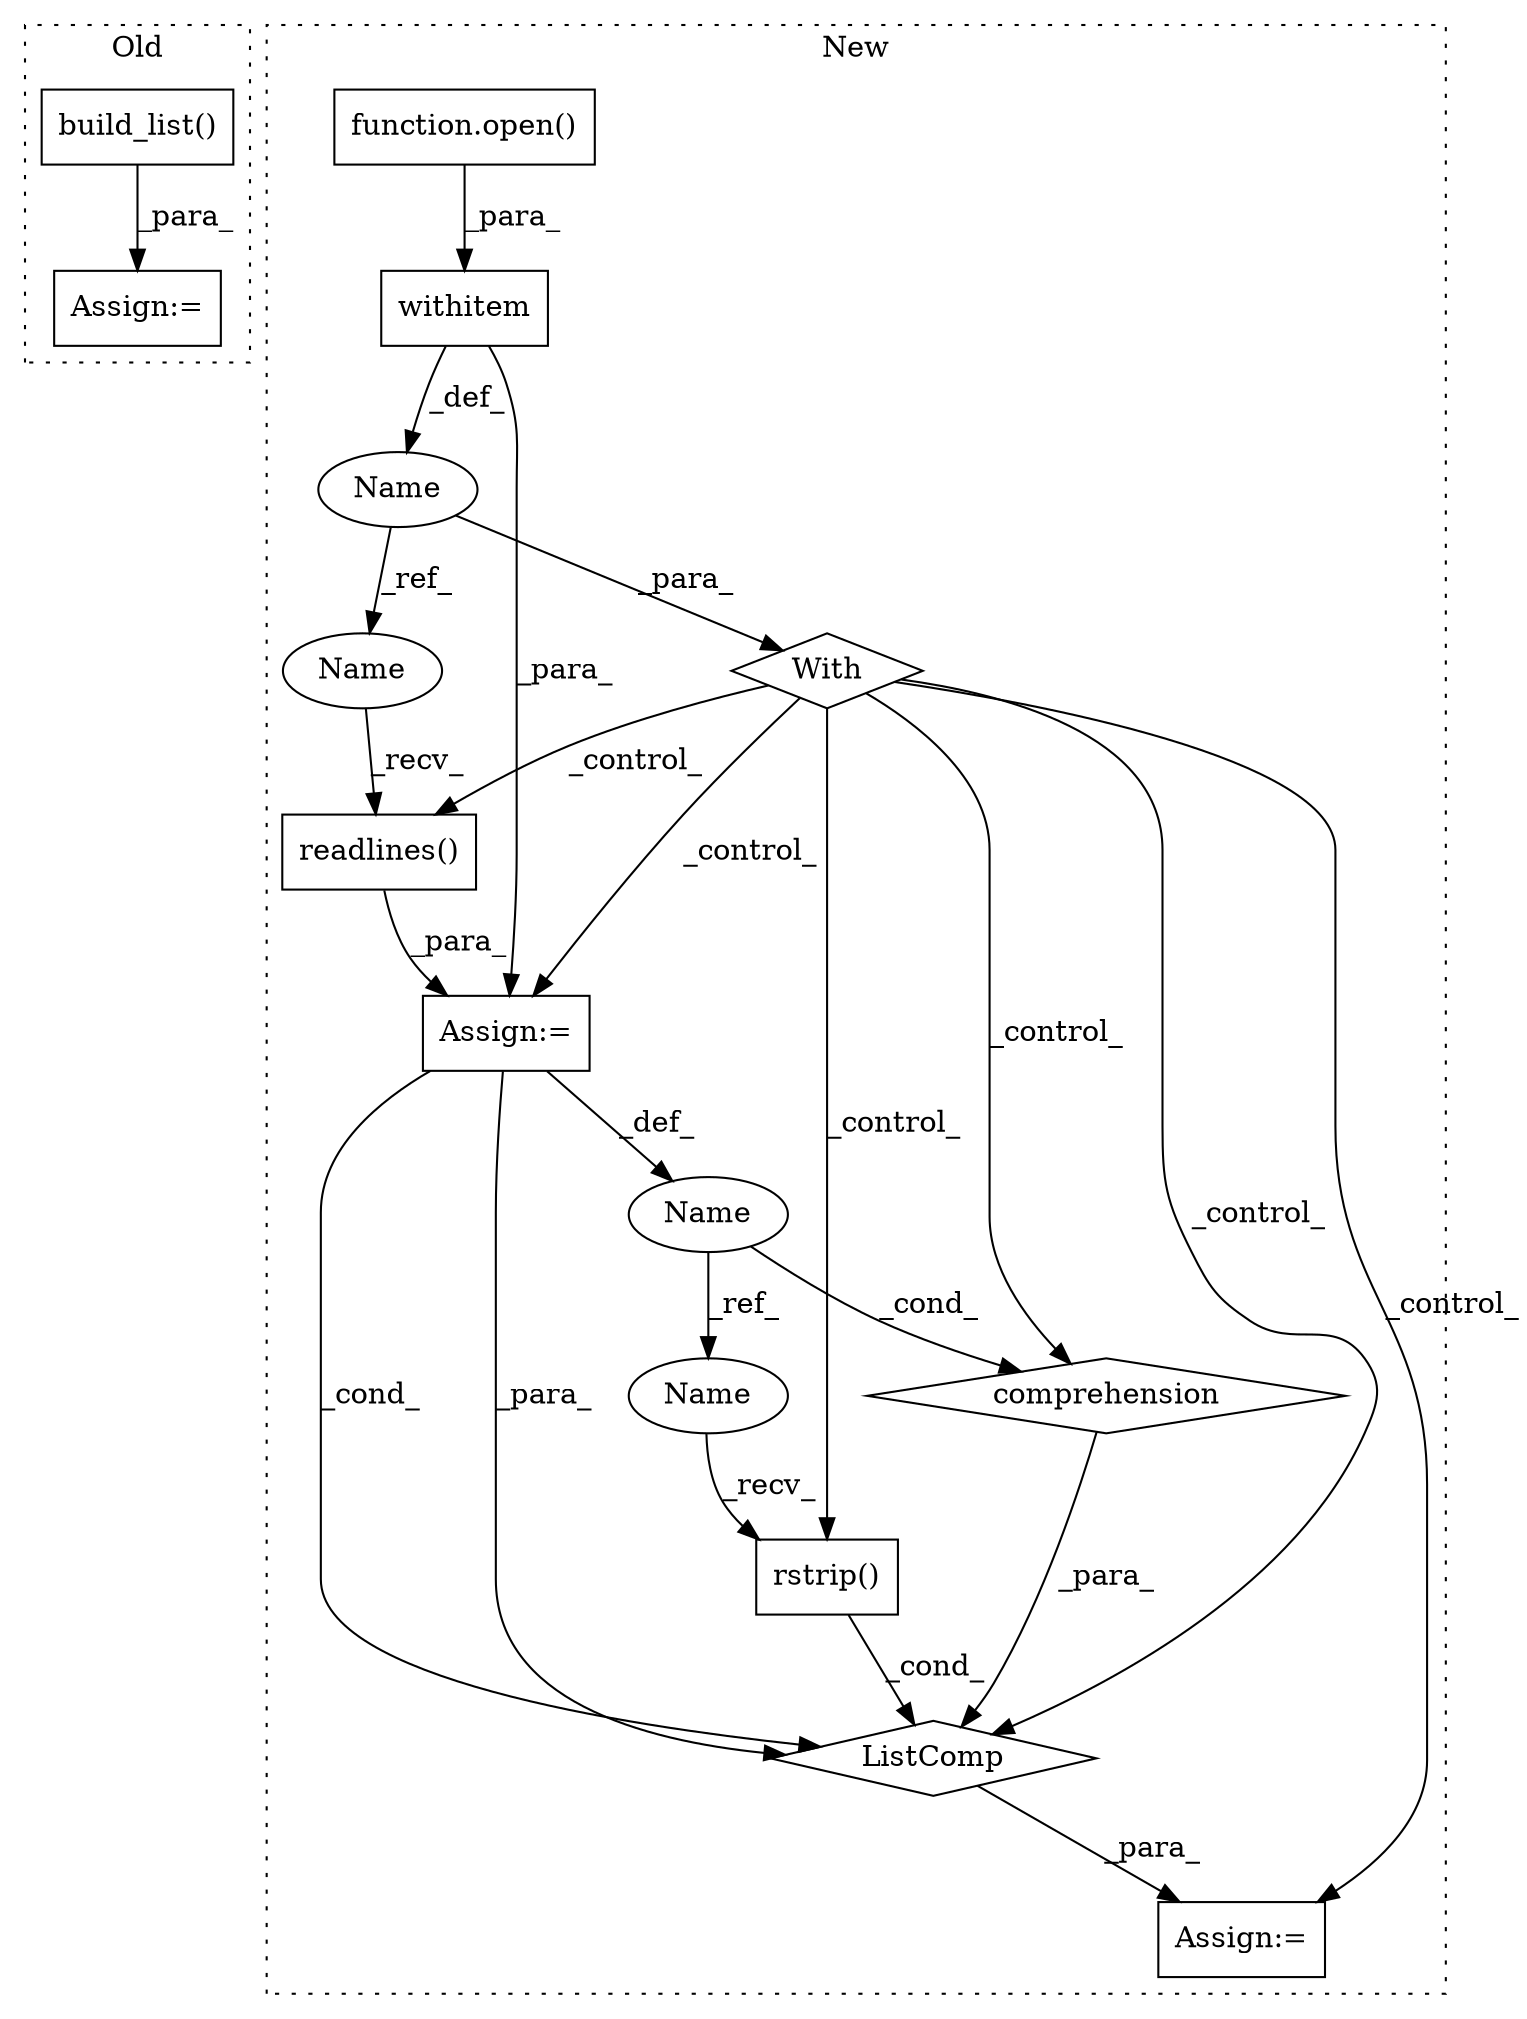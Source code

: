 digraph G {
subgraph cluster0 {
1 [label="build_list()" a="75" s="575" l="17" shape="box"];
12 [label="Assign:=" a="68" s="572" l="3" shape="box"];
label = "Old";
style="dotted";
}
subgraph cluster1 {
2 [label="withitem" a="49" s="2108" l="4" shape="box"];
3 [label="With" a="39" s="2103,2112" l="5,29" shape="diamond"];
4 [label="Name" a="87" s="2126" l="1" shape="ellipse"];
5 [label="rstrip()" a="75" s="2184" l="13" shape="box"];
6 [label="Name" a="87" s="2202" l="4" shape="ellipse"];
7 [label="comprehension" a="45" s="2198" l="3" shape="diamond"];
8 [label="function.open()" a="75" s="2108,2121" l="5,1" shape="box"];
9 [label="ListComp" a="106" s="2183" l="33" shape="diamond"];
10 [label="readlines()" a="75" s="2149" l="13" shape="box"];
11 [label="Assign:=" a="68" s="2146" l="3" shape="box"];
13 [label="Assign:=" a="68" s="2180" l="3" shape="box"];
14 [label="Name" a="87" s="2184" l="4" shape="ellipse"];
15 [label="Name" a="87" s="2149" l="1" shape="ellipse"];
label = "New";
style="dotted";
}
1 -> 12 [label="_para_"];
2 -> 4 [label="_def_"];
2 -> 11 [label="_para_"];
3 -> 13 [label="_control_"];
3 -> 10 [label="_control_"];
3 -> 7 [label="_control_"];
3 -> 5 [label="_control_"];
3 -> 11 [label="_control_"];
3 -> 9 [label="_control_"];
4 -> 15 [label="_ref_"];
4 -> 3 [label="_para_"];
5 -> 9 [label="_cond_"];
6 -> 14 [label="_ref_"];
6 -> 7 [label="_cond_"];
7 -> 9 [label="_para_"];
8 -> 2 [label="_para_"];
9 -> 13 [label="_para_"];
10 -> 11 [label="_para_"];
11 -> 6 [label="_def_"];
11 -> 9 [label="_para_"];
11 -> 9 [label="_cond_"];
14 -> 5 [label="_recv_"];
15 -> 10 [label="_recv_"];
}